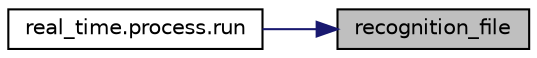 digraph "recognition_file"
{
 // LATEX_PDF_SIZE
  edge [fontname="Helvetica",fontsize="10",labelfontname="Helvetica",labelfontsize="10"];
  node [fontname="Helvetica",fontsize="10",shape=record];
  rankdir="RL";
  Node1 [label="recognition_file",height=0.2,width=0.4,color="black", fillcolor="grey75", style="filled", fontcolor="black",tooltip=" "];
  Node1 -> Node2 [dir="back",color="midnightblue",fontsize="10",style="solid",fontname="Helvetica"];
  Node2 [label="real_time.process.run",height=0.2,width=0.4,color="black", fillcolor="white", style="filled",URL="$classreal__time_1_1process.html#ad22709b2e67308af35f55680d5a026e0",tooltip=" "];
}
